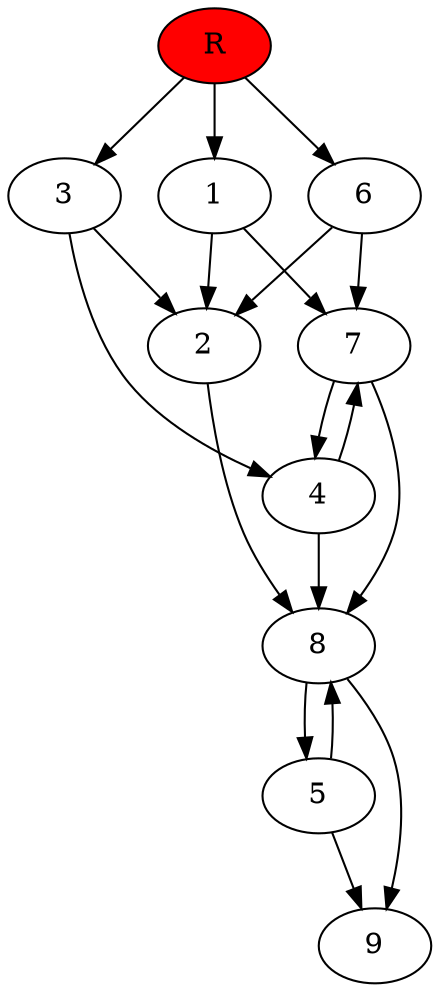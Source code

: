 digraph prb56497 {
	1
	2
	3
	4
	5
	6
	7
	8
	R [fillcolor="#ff0000" style=filled]
	1 -> 2
	1 -> 7
	2 -> 8
	3 -> 2
	3 -> 4
	4 -> 7
	4 -> 8
	5 -> 8
	5 -> 9
	6 -> 2
	6 -> 7
	7 -> 4
	7 -> 8
	8 -> 5
	8 -> 9
	R -> 1
	R -> 3
	R -> 6
}
